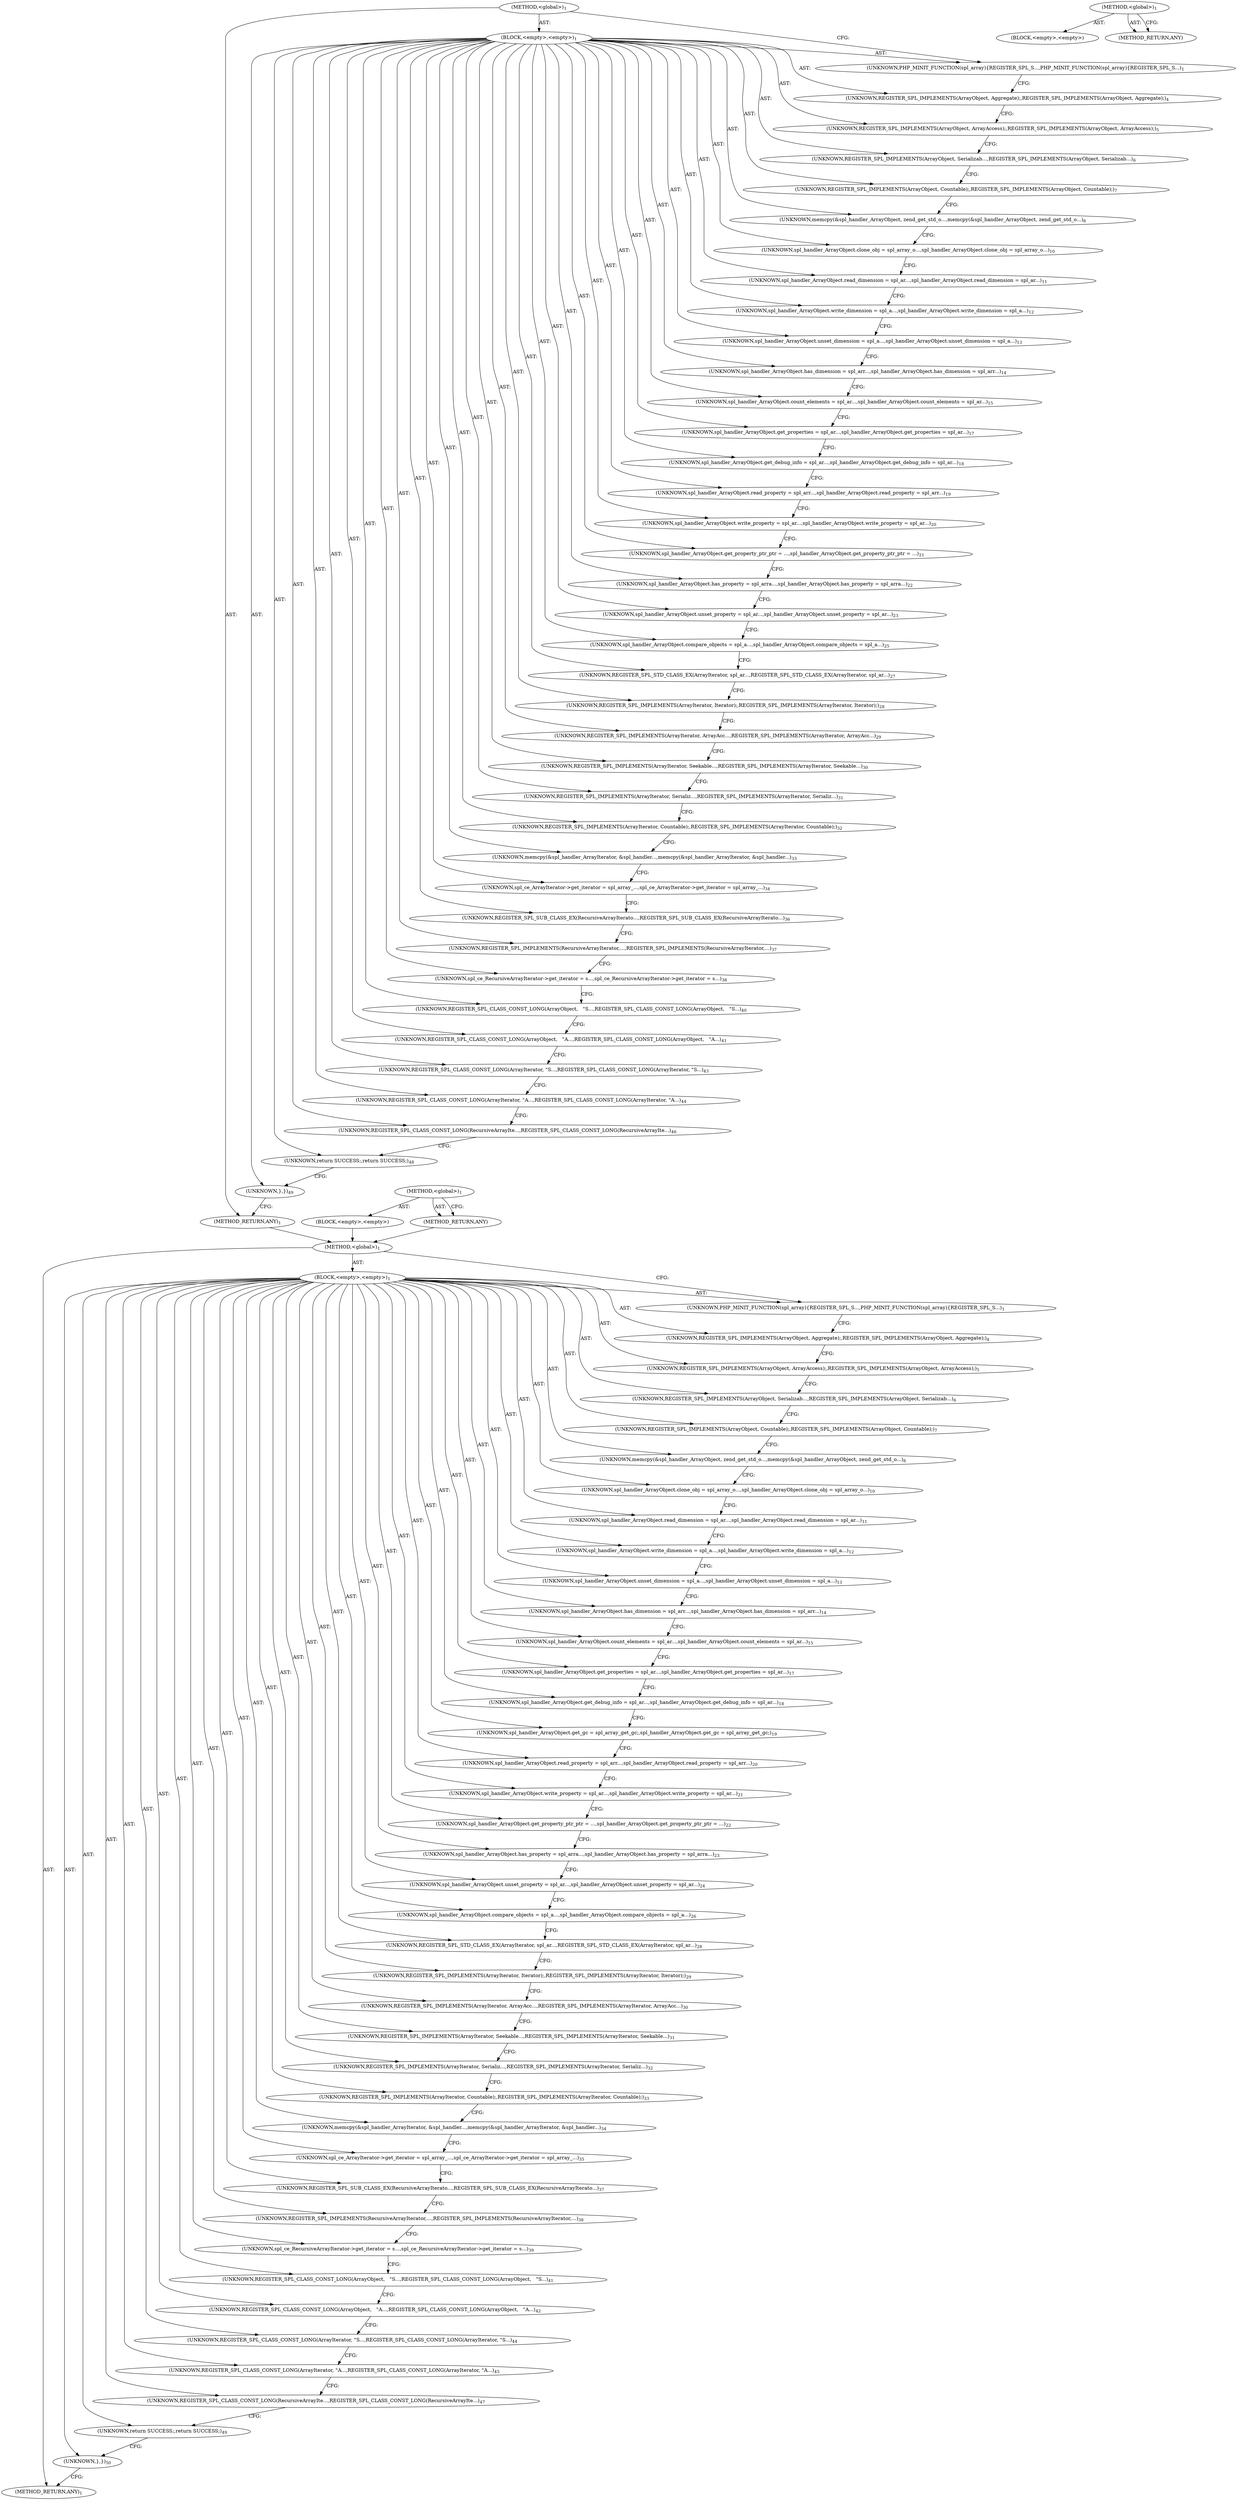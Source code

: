 digraph "&lt;global&gt;" {
vulnerable_6 [label=<(METHOD,&lt;global&gt;)<SUB>1</SUB>>];
vulnerable_7 [label=<(BLOCK,&lt;empty&gt;,&lt;empty&gt;)<SUB>1</SUB>>];
vulnerable_8 [label=<(UNKNOWN,PHP_MINIT_FUNCTION(spl_array)
{
	REGISTER_SPL_S...,PHP_MINIT_FUNCTION(spl_array)
{
	REGISTER_SPL_S...)<SUB>1</SUB>>];
vulnerable_9 [label=<(UNKNOWN,REGISTER_SPL_IMPLEMENTS(ArrayObject, Aggregate);,REGISTER_SPL_IMPLEMENTS(ArrayObject, Aggregate);)<SUB>4</SUB>>];
vulnerable_10 [label=<(UNKNOWN,REGISTER_SPL_IMPLEMENTS(ArrayObject, ArrayAccess);,REGISTER_SPL_IMPLEMENTS(ArrayObject, ArrayAccess);)<SUB>5</SUB>>];
vulnerable_11 [label=<(UNKNOWN,REGISTER_SPL_IMPLEMENTS(ArrayObject, Serializab...,REGISTER_SPL_IMPLEMENTS(ArrayObject, Serializab...)<SUB>6</SUB>>];
vulnerable_12 [label=<(UNKNOWN,REGISTER_SPL_IMPLEMENTS(ArrayObject, Countable);,REGISTER_SPL_IMPLEMENTS(ArrayObject, Countable);)<SUB>7</SUB>>];
vulnerable_13 [label=<(UNKNOWN,memcpy(&amp;spl_handler_ArrayObject, zend_get_std_o...,memcpy(&amp;spl_handler_ArrayObject, zend_get_std_o...)<SUB>8</SUB>>];
vulnerable_14 [label=<(UNKNOWN,spl_handler_ArrayObject.clone_obj = spl_array_o...,spl_handler_ArrayObject.clone_obj = spl_array_o...)<SUB>10</SUB>>];
vulnerable_15 [label=<(UNKNOWN,spl_handler_ArrayObject.read_dimension = spl_ar...,spl_handler_ArrayObject.read_dimension = spl_ar...)<SUB>11</SUB>>];
vulnerable_16 [label=<(UNKNOWN,spl_handler_ArrayObject.write_dimension = spl_a...,spl_handler_ArrayObject.write_dimension = spl_a...)<SUB>12</SUB>>];
vulnerable_17 [label=<(UNKNOWN,spl_handler_ArrayObject.unset_dimension = spl_a...,spl_handler_ArrayObject.unset_dimension = spl_a...)<SUB>13</SUB>>];
vulnerable_18 [label=<(UNKNOWN,spl_handler_ArrayObject.has_dimension = spl_arr...,spl_handler_ArrayObject.has_dimension = spl_arr...)<SUB>14</SUB>>];
vulnerable_19 [label=<(UNKNOWN,spl_handler_ArrayObject.count_elements = spl_ar...,spl_handler_ArrayObject.count_elements = spl_ar...)<SUB>15</SUB>>];
vulnerable_20 [label=<(UNKNOWN,spl_handler_ArrayObject.get_properties = spl_ar...,spl_handler_ArrayObject.get_properties = spl_ar...)<SUB>17</SUB>>];
vulnerable_21 [label=<(UNKNOWN,spl_handler_ArrayObject.get_debug_info = spl_ar...,spl_handler_ArrayObject.get_debug_info = spl_ar...)<SUB>18</SUB>>];
vulnerable_22 [label=<(UNKNOWN,spl_handler_ArrayObject.read_property = spl_arr...,spl_handler_ArrayObject.read_property = spl_arr...)<SUB>19</SUB>>];
vulnerable_23 [label=<(UNKNOWN,spl_handler_ArrayObject.write_property = spl_ar...,spl_handler_ArrayObject.write_property = spl_ar...)<SUB>20</SUB>>];
vulnerable_24 [label=<(UNKNOWN,spl_handler_ArrayObject.get_property_ptr_ptr = ...,spl_handler_ArrayObject.get_property_ptr_ptr = ...)<SUB>21</SUB>>];
vulnerable_25 [label=<(UNKNOWN,spl_handler_ArrayObject.has_property = spl_arra...,spl_handler_ArrayObject.has_property = spl_arra...)<SUB>22</SUB>>];
vulnerable_26 [label=<(UNKNOWN,spl_handler_ArrayObject.unset_property = spl_ar...,spl_handler_ArrayObject.unset_property = spl_ar...)<SUB>23</SUB>>];
vulnerable_27 [label=<(UNKNOWN,spl_handler_ArrayObject.compare_objects = spl_a...,spl_handler_ArrayObject.compare_objects = spl_a...)<SUB>25</SUB>>];
vulnerable_28 [label=<(UNKNOWN,REGISTER_SPL_STD_CLASS_EX(ArrayIterator, spl_ar...,REGISTER_SPL_STD_CLASS_EX(ArrayIterator, spl_ar...)<SUB>27</SUB>>];
vulnerable_29 [label=<(UNKNOWN,REGISTER_SPL_IMPLEMENTS(ArrayIterator, Iterator);,REGISTER_SPL_IMPLEMENTS(ArrayIterator, Iterator);)<SUB>28</SUB>>];
vulnerable_30 [label=<(UNKNOWN,REGISTER_SPL_IMPLEMENTS(ArrayIterator, ArrayAcc...,REGISTER_SPL_IMPLEMENTS(ArrayIterator, ArrayAcc...)<SUB>29</SUB>>];
vulnerable_31 [label=<(UNKNOWN,REGISTER_SPL_IMPLEMENTS(ArrayIterator, Seekable...,REGISTER_SPL_IMPLEMENTS(ArrayIterator, Seekable...)<SUB>30</SUB>>];
vulnerable_32 [label=<(UNKNOWN,REGISTER_SPL_IMPLEMENTS(ArrayIterator, Serializ...,REGISTER_SPL_IMPLEMENTS(ArrayIterator, Serializ...)<SUB>31</SUB>>];
vulnerable_33 [label=<(UNKNOWN,REGISTER_SPL_IMPLEMENTS(ArrayIterator, Countable);,REGISTER_SPL_IMPLEMENTS(ArrayIterator, Countable);)<SUB>32</SUB>>];
vulnerable_34 [label=<(UNKNOWN,memcpy(&amp;spl_handler_ArrayIterator, &amp;spl_handler...,memcpy(&amp;spl_handler_ArrayIterator, &amp;spl_handler...)<SUB>33</SUB>>];
vulnerable_35 [label=<(UNKNOWN,spl_ce_ArrayIterator-&gt;get_iterator = spl_array_...,spl_ce_ArrayIterator-&gt;get_iterator = spl_array_...)<SUB>34</SUB>>];
vulnerable_36 [label=<(UNKNOWN,REGISTER_SPL_SUB_CLASS_EX(RecursiveArrayIterato...,REGISTER_SPL_SUB_CLASS_EX(RecursiveArrayIterato...)<SUB>36</SUB>>];
vulnerable_37 [label=<(UNKNOWN,REGISTER_SPL_IMPLEMENTS(RecursiveArrayIterator,...,REGISTER_SPL_IMPLEMENTS(RecursiveArrayIterator,...)<SUB>37</SUB>>];
vulnerable_38 [label=<(UNKNOWN,spl_ce_RecursiveArrayIterator-&gt;get_iterator = s...,spl_ce_RecursiveArrayIterator-&gt;get_iterator = s...)<SUB>38</SUB>>];
vulnerable_39 [label=<(UNKNOWN,REGISTER_SPL_CLASS_CONST_LONG(ArrayObject,   &quot;S...,REGISTER_SPL_CLASS_CONST_LONG(ArrayObject,   &quot;S...)<SUB>40</SUB>>];
vulnerable_40 [label=<(UNKNOWN,REGISTER_SPL_CLASS_CONST_LONG(ArrayObject,   &quot;A...,REGISTER_SPL_CLASS_CONST_LONG(ArrayObject,   &quot;A...)<SUB>41</SUB>>];
vulnerable_41 [label=<(UNKNOWN,REGISTER_SPL_CLASS_CONST_LONG(ArrayIterator, &quot;S...,REGISTER_SPL_CLASS_CONST_LONG(ArrayIterator, &quot;S...)<SUB>43</SUB>>];
vulnerable_42 [label=<(UNKNOWN,REGISTER_SPL_CLASS_CONST_LONG(ArrayIterator, &quot;A...,REGISTER_SPL_CLASS_CONST_LONG(ArrayIterator, &quot;A...)<SUB>44</SUB>>];
vulnerable_43 [label=<(UNKNOWN,REGISTER_SPL_CLASS_CONST_LONG(RecursiveArrayIte...,REGISTER_SPL_CLASS_CONST_LONG(RecursiveArrayIte...)<SUB>46</SUB>>];
vulnerable_44 [label=<(UNKNOWN,return SUCCESS;,return SUCCESS;)<SUB>48</SUB>>];
vulnerable_45 [label=<(UNKNOWN,},})<SUB>49</SUB>>];
vulnerable_46 [label=<(METHOD_RETURN,ANY)<SUB>1</SUB>>];
vulnerable_51 [label=<(METHOD,&lt;global&gt;)<SUB>1</SUB>>];
vulnerable_52 [label=<(BLOCK,&lt;empty&gt;,&lt;empty&gt;)>];
vulnerable_53 [label=<(METHOD_RETURN,ANY)>];
fixed_6 [label=<(METHOD,&lt;global&gt;)<SUB>1</SUB>>];
fixed_7 [label=<(BLOCK,&lt;empty&gt;,&lt;empty&gt;)<SUB>1</SUB>>];
fixed_8 [label=<(UNKNOWN,PHP_MINIT_FUNCTION(spl_array)
{
	REGISTER_SPL_S...,PHP_MINIT_FUNCTION(spl_array)
{
	REGISTER_SPL_S...)<SUB>1</SUB>>];
fixed_9 [label=<(UNKNOWN,REGISTER_SPL_IMPLEMENTS(ArrayObject, Aggregate);,REGISTER_SPL_IMPLEMENTS(ArrayObject, Aggregate);)<SUB>4</SUB>>];
fixed_10 [label=<(UNKNOWN,REGISTER_SPL_IMPLEMENTS(ArrayObject, ArrayAccess);,REGISTER_SPL_IMPLEMENTS(ArrayObject, ArrayAccess);)<SUB>5</SUB>>];
fixed_11 [label=<(UNKNOWN,REGISTER_SPL_IMPLEMENTS(ArrayObject, Serializab...,REGISTER_SPL_IMPLEMENTS(ArrayObject, Serializab...)<SUB>6</SUB>>];
fixed_12 [label=<(UNKNOWN,REGISTER_SPL_IMPLEMENTS(ArrayObject, Countable);,REGISTER_SPL_IMPLEMENTS(ArrayObject, Countable);)<SUB>7</SUB>>];
fixed_13 [label=<(UNKNOWN,memcpy(&amp;spl_handler_ArrayObject, zend_get_std_o...,memcpy(&amp;spl_handler_ArrayObject, zend_get_std_o...)<SUB>8</SUB>>];
fixed_14 [label=<(UNKNOWN,spl_handler_ArrayObject.clone_obj = spl_array_o...,spl_handler_ArrayObject.clone_obj = spl_array_o...)<SUB>10</SUB>>];
fixed_15 [label=<(UNKNOWN,spl_handler_ArrayObject.read_dimension = spl_ar...,spl_handler_ArrayObject.read_dimension = spl_ar...)<SUB>11</SUB>>];
fixed_16 [label=<(UNKNOWN,spl_handler_ArrayObject.write_dimension = spl_a...,spl_handler_ArrayObject.write_dimension = spl_a...)<SUB>12</SUB>>];
fixed_17 [label=<(UNKNOWN,spl_handler_ArrayObject.unset_dimension = spl_a...,spl_handler_ArrayObject.unset_dimension = spl_a...)<SUB>13</SUB>>];
fixed_18 [label=<(UNKNOWN,spl_handler_ArrayObject.has_dimension = spl_arr...,spl_handler_ArrayObject.has_dimension = spl_arr...)<SUB>14</SUB>>];
fixed_19 [label=<(UNKNOWN,spl_handler_ArrayObject.count_elements = spl_ar...,spl_handler_ArrayObject.count_elements = spl_ar...)<SUB>15</SUB>>];
fixed_20 [label=<(UNKNOWN,spl_handler_ArrayObject.get_properties = spl_ar...,spl_handler_ArrayObject.get_properties = spl_ar...)<SUB>17</SUB>>];
fixed_21 [label=<(UNKNOWN,spl_handler_ArrayObject.get_debug_info = spl_ar...,spl_handler_ArrayObject.get_debug_info = spl_ar...)<SUB>18</SUB>>];
fixed_22 [label=<(UNKNOWN,spl_handler_ArrayObject.get_gc = spl_array_get_gc;,spl_handler_ArrayObject.get_gc = spl_array_get_gc;)<SUB>19</SUB>>];
fixed_23 [label=<(UNKNOWN,spl_handler_ArrayObject.read_property = spl_arr...,spl_handler_ArrayObject.read_property = spl_arr...)<SUB>20</SUB>>];
fixed_24 [label=<(UNKNOWN,spl_handler_ArrayObject.write_property = spl_ar...,spl_handler_ArrayObject.write_property = spl_ar...)<SUB>21</SUB>>];
fixed_25 [label=<(UNKNOWN,spl_handler_ArrayObject.get_property_ptr_ptr = ...,spl_handler_ArrayObject.get_property_ptr_ptr = ...)<SUB>22</SUB>>];
fixed_26 [label=<(UNKNOWN,spl_handler_ArrayObject.has_property = spl_arra...,spl_handler_ArrayObject.has_property = spl_arra...)<SUB>23</SUB>>];
fixed_27 [label=<(UNKNOWN,spl_handler_ArrayObject.unset_property = spl_ar...,spl_handler_ArrayObject.unset_property = spl_ar...)<SUB>24</SUB>>];
fixed_28 [label=<(UNKNOWN,spl_handler_ArrayObject.compare_objects = spl_a...,spl_handler_ArrayObject.compare_objects = spl_a...)<SUB>26</SUB>>];
fixed_29 [label=<(UNKNOWN,REGISTER_SPL_STD_CLASS_EX(ArrayIterator, spl_ar...,REGISTER_SPL_STD_CLASS_EX(ArrayIterator, spl_ar...)<SUB>28</SUB>>];
fixed_30 [label=<(UNKNOWN,REGISTER_SPL_IMPLEMENTS(ArrayIterator, Iterator);,REGISTER_SPL_IMPLEMENTS(ArrayIterator, Iterator);)<SUB>29</SUB>>];
fixed_31 [label=<(UNKNOWN,REGISTER_SPL_IMPLEMENTS(ArrayIterator, ArrayAcc...,REGISTER_SPL_IMPLEMENTS(ArrayIterator, ArrayAcc...)<SUB>30</SUB>>];
fixed_32 [label=<(UNKNOWN,REGISTER_SPL_IMPLEMENTS(ArrayIterator, Seekable...,REGISTER_SPL_IMPLEMENTS(ArrayIterator, Seekable...)<SUB>31</SUB>>];
fixed_33 [label=<(UNKNOWN,REGISTER_SPL_IMPLEMENTS(ArrayIterator, Serializ...,REGISTER_SPL_IMPLEMENTS(ArrayIterator, Serializ...)<SUB>32</SUB>>];
fixed_34 [label=<(UNKNOWN,REGISTER_SPL_IMPLEMENTS(ArrayIterator, Countable);,REGISTER_SPL_IMPLEMENTS(ArrayIterator, Countable);)<SUB>33</SUB>>];
fixed_35 [label=<(UNKNOWN,memcpy(&amp;spl_handler_ArrayIterator, &amp;spl_handler...,memcpy(&amp;spl_handler_ArrayIterator, &amp;spl_handler...)<SUB>34</SUB>>];
fixed_36 [label=<(UNKNOWN,spl_ce_ArrayIterator-&gt;get_iterator = spl_array_...,spl_ce_ArrayIterator-&gt;get_iterator = spl_array_...)<SUB>35</SUB>>];
fixed_37 [label=<(UNKNOWN,REGISTER_SPL_SUB_CLASS_EX(RecursiveArrayIterato...,REGISTER_SPL_SUB_CLASS_EX(RecursiveArrayIterato...)<SUB>37</SUB>>];
fixed_38 [label=<(UNKNOWN,REGISTER_SPL_IMPLEMENTS(RecursiveArrayIterator,...,REGISTER_SPL_IMPLEMENTS(RecursiveArrayIterator,...)<SUB>38</SUB>>];
fixed_39 [label=<(UNKNOWN,spl_ce_RecursiveArrayIterator-&gt;get_iterator = s...,spl_ce_RecursiveArrayIterator-&gt;get_iterator = s...)<SUB>39</SUB>>];
fixed_40 [label=<(UNKNOWN,REGISTER_SPL_CLASS_CONST_LONG(ArrayObject,   &quot;S...,REGISTER_SPL_CLASS_CONST_LONG(ArrayObject,   &quot;S...)<SUB>41</SUB>>];
fixed_41 [label=<(UNKNOWN,REGISTER_SPL_CLASS_CONST_LONG(ArrayObject,   &quot;A...,REGISTER_SPL_CLASS_CONST_LONG(ArrayObject,   &quot;A...)<SUB>42</SUB>>];
fixed_42 [label=<(UNKNOWN,REGISTER_SPL_CLASS_CONST_LONG(ArrayIterator, &quot;S...,REGISTER_SPL_CLASS_CONST_LONG(ArrayIterator, &quot;S...)<SUB>44</SUB>>];
fixed_43 [label=<(UNKNOWN,REGISTER_SPL_CLASS_CONST_LONG(ArrayIterator, &quot;A...,REGISTER_SPL_CLASS_CONST_LONG(ArrayIterator, &quot;A...)<SUB>45</SUB>>];
fixed_44 [label=<(UNKNOWN,REGISTER_SPL_CLASS_CONST_LONG(RecursiveArrayIte...,REGISTER_SPL_CLASS_CONST_LONG(RecursiveArrayIte...)<SUB>47</SUB>>];
fixed_45 [label=<(UNKNOWN,return SUCCESS;,return SUCCESS;)<SUB>49</SUB>>];
fixed_46 [label=<(UNKNOWN,},})<SUB>50</SUB>>];
fixed_47 [label=<(METHOD_RETURN,ANY)<SUB>1</SUB>>];
fixed_52 [label=<(METHOD,&lt;global&gt;)<SUB>1</SUB>>];
fixed_53 [label=<(BLOCK,&lt;empty&gt;,&lt;empty&gt;)>];
fixed_54 [label=<(METHOD_RETURN,ANY)>];
vulnerable_6 -> vulnerable_7  [key=0, label="AST: "];
vulnerable_6 -> vulnerable_46  [key=0, label="AST: "];
vulnerable_6 -> vulnerable_8  [key=0, label="CFG: "];
vulnerable_7 -> vulnerable_8  [key=0, label="AST: "];
vulnerable_7 -> vulnerable_9  [key=0, label="AST: "];
vulnerable_7 -> vulnerable_10  [key=0, label="AST: "];
vulnerable_7 -> vulnerable_11  [key=0, label="AST: "];
vulnerable_7 -> vulnerable_12  [key=0, label="AST: "];
vulnerable_7 -> vulnerable_13  [key=0, label="AST: "];
vulnerable_7 -> vulnerable_14  [key=0, label="AST: "];
vulnerable_7 -> vulnerable_15  [key=0, label="AST: "];
vulnerable_7 -> vulnerable_16  [key=0, label="AST: "];
vulnerable_7 -> vulnerable_17  [key=0, label="AST: "];
vulnerable_7 -> vulnerable_18  [key=0, label="AST: "];
vulnerable_7 -> vulnerable_19  [key=0, label="AST: "];
vulnerable_7 -> vulnerable_20  [key=0, label="AST: "];
vulnerable_7 -> vulnerable_21  [key=0, label="AST: "];
vulnerable_7 -> vulnerable_22  [key=0, label="AST: "];
vulnerable_7 -> vulnerable_23  [key=0, label="AST: "];
vulnerable_7 -> vulnerable_24  [key=0, label="AST: "];
vulnerable_7 -> vulnerable_25  [key=0, label="AST: "];
vulnerable_7 -> vulnerable_26  [key=0, label="AST: "];
vulnerable_7 -> vulnerable_27  [key=0, label="AST: "];
vulnerable_7 -> vulnerable_28  [key=0, label="AST: "];
vulnerable_7 -> vulnerable_29  [key=0, label="AST: "];
vulnerable_7 -> vulnerable_30  [key=0, label="AST: "];
vulnerable_7 -> vulnerable_31  [key=0, label="AST: "];
vulnerable_7 -> vulnerable_32  [key=0, label="AST: "];
vulnerable_7 -> vulnerable_33  [key=0, label="AST: "];
vulnerable_7 -> vulnerable_34  [key=0, label="AST: "];
vulnerable_7 -> vulnerable_35  [key=0, label="AST: "];
vulnerable_7 -> vulnerable_36  [key=0, label="AST: "];
vulnerable_7 -> vulnerable_37  [key=0, label="AST: "];
vulnerable_7 -> vulnerable_38  [key=0, label="AST: "];
vulnerable_7 -> vulnerable_39  [key=0, label="AST: "];
vulnerable_7 -> vulnerable_40  [key=0, label="AST: "];
vulnerable_7 -> vulnerable_41  [key=0, label="AST: "];
vulnerable_7 -> vulnerable_42  [key=0, label="AST: "];
vulnerable_7 -> vulnerable_43  [key=0, label="AST: "];
vulnerable_7 -> vulnerable_44  [key=0, label="AST: "];
vulnerable_7 -> vulnerable_45  [key=0, label="AST: "];
vulnerable_8 -> vulnerable_9  [key=0, label="CFG: "];
vulnerable_9 -> vulnerable_10  [key=0, label="CFG: "];
vulnerable_10 -> vulnerable_11  [key=0, label="CFG: "];
vulnerable_11 -> vulnerable_12  [key=0, label="CFG: "];
vulnerable_12 -> vulnerable_13  [key=0, label="CFG: "];
vulnerable_13 -> vulnerable_14  [key=0, label="CFG: "];
vulnerable_14 -> vulnerable_15  [key=0, label="CFG: "];
vulnerable_15 -> vulnerable_16  [key=0, label="CFG: "];
vulnerable_16 -> vulnerable_17  [key=0, label="CFG: "];
vulnerable_17 -> vulnerable_18  [key=0, label="CFG: "];
vulnerable_18 -> vulnerable_19  [key=0, label="CFG: "];
vulnerable_19 -> vulnerable_20  [key=0, label="CFG: "];
vulnerable_20 -> vulnerable_21  [key=0, label="CFG: "];
vulnerable_21 -> vulnerable_22  [key=0, label="CFG: "];
vulnerable_22 -> vulnerable_23  [key=0, label="CFG: "];
vulnerable_23 -> vulnerable_24  [key=0, label="CFG: "];
vulnerable_24 -> vulnerable_25  [key=0, label="CFG: "];
vulnerable_25 -> vulnerable_26  [key=0, label="CFG: "];
vulnerable_26 -> vulnerable_27  [key=0, label="CFG: "];
vulnerable_27 -> vulnerable_28  [key=0, label="CFG: "];
vulnerable_28 -> vulnerable_29  [key=0, label="CFG: "];
vulnerable_29 -> vulnerable_30  [key=0, label="CFG: "];
vulnerable_30 -> vulnerable_31  [key=0, label="CFG: "];
vulnerable_31 -> vulnerable_32  [key=0, label="CFG: "];
vulnerable_32 -> vulnerable_33  [key=0, label="CFG: "];
vulnerable_33 -> vulnerable_34  [key=0, label="CFG: "];
vulnerable_34 -> vulnerable_35  [key=0, label="CFG: "];
vulnerable_35 -> vulnerable_36  [key=0, label="CFG: "];
vulnerable_36 -> vulnerable_37  [key=0, label="CFG: "];
vulnerable_37 -> vulnerable_38  [key=0, label="CFG: "];
vulnerable_38 -> vulnerable_39  [key=0, label="CFG: "];
vulnerable_39 -> vulnerable_40  [key=0, label="CFG: "];
vulnerable_40 -> vulnerable_41  [key=0, label="CFG: "];
vulnerable_41 -> vulnerable_42  [key=0, label="CFG: "];
vulnerable_42 -> vulnerable_43  [key=0, label="CFG: "];
vulnerable_43 -> vulnerable_44  [key=0, label="CFG: "];
vulnerable_44 -> vulnerable_45  [key=0, label="CFG: "];
vulnerable_45 -> vulnerable_46  [key=0, label="CFG: "];
vulnerable_46 -> fixed_6  [key=0];
vulnerable_51 -> vulnerable_52  [key=0, label="AST: "];
vulnerable_51 -> vulnerable_53  [key=0, label="AST: "];
vulnerable_51 -> vulnerable_53  [key=1, label="CFG: "];
vulnerable_52 -> fixed_6  [key=0];
vulnerable_53 -> fixed_6  [key=0];
fixed_6 -> fixed_7  [key=0, label="AST: "];
fixed_6 -> fixed_47  [key=0, label="AST: "];
fixed_6 -> fixed_8  [key=0, label="CFG: "];
fixed_7 -> fixed_8  [key=0, label="AST: "];
fixed_7 -> fixed_9  [key=0, label="AST: "];
fixed_7 -> fixed_10  [key=0, label="AST: "];
fixed_7 -> fixed_11  [key=0, label="AST: "];
fixed_7 -> fixed_12  [key=0, label="AST: "];
fixed_7 -> fixed_13  [key=0, label="AST: "];
fixed_7 -> fixed_14  [key=0, label="AST: "];
fixed_7 -> fixed_15  [key=0, label="AST: "];
fixed_7 -> fixed_16  [key=0, label="AST: "];
fixed_7 -> fixed_17  [key=0, label="AST: "];
fixed_7 -> fixed_18  [key=0, label="AST: "];
fixed_7 -> fixed_19  [key=0, label="AST: "];
fixed_7 -> fixed_20  [key=0, label="AST: "];
fixed_7 -> fixed_21  [key=0, label="AST: "];
fixed_7 -> fixed_22  [key=0, label="AST: "];
fixed_7 -> fixed_23  [key=0, label="AST: "];
fixed_7 -> fixed_24  [key=0, label="AST: "];
fixed_7 -> fixed_25  [key=0, label="AST: "];
fixed_7 -> fixed_26  [key=0, label="AST: "];
fixed_7 -> fixed_27  [key=0, label="AST: "];
fixed_7 -> fixed_28  [key=0, label="AST: "];
fixed_7 -> fixed_29  [key=0, label="AST: "];
fixed_7 -> fixed_30  [key=0, label="AST: "];
fixed_7 -> fixed_31  [key=0, label="AST: "];
fixed_7 -> fixed_32  [key=0, label="AST: "];
fixed_7 -> fixed_33  [key=0, label="AST: "];
fixed_7 -> fixed_34  [key=0, label="AST: "];
fixed_7 -> fixed_35  [key=0, label="AST: "];
fixed_7 -> fixed_36  [key=0, label="AST: "];
fixed_7 -> fixed_37  [key=0, label="AST: "];
fixed_7 -> fixed_38  [key=0, label="AST: "];
fixed_7 -> fixed_39  [key=0, label="AST: "];
fixed_7 -> fixed_40  [key=0, label="AST: "];
fixed_7 -> fixed_41  [key=0, label="AST: "];
fixed_7 -> fixed_42  [key=0, label="AST: "];
fixed_7 -> fixed_43  [key=0, label="AST: "];
fixed_7 -> fixed_44  [key=0, label="AST: "];
fixed_7 -> fixed_45  [key=0, label="AST: "];
fixed_7 -> fixed_46  [key=0, label="AST: "];
fixed_8 -> fixed_9  [key=0, label="CFG: "];
fixed_9 -> fixed_10  [key=0, label="CFG: "];
fixed_10 -> fixed_11  [key=0, label="CFG: "];
fixed_11 -> fixed_12  [key=0, label="CFG: "];
fixed_12 -> fixed_13  [key=0, label="CFG: "];
fixed_13 -> fixed_14  [key=0, label="CFG: "];
fixed_14 -> fixed_15  [key=0, label="CFG: "];
fixed_15 -> fixed_16  [key=0, label="CFG: "];
fixed_16 -> fixed_17  [key=0, label="CFG: "];
fixed_17 -> fixed_18  [key=0, label="CFG: "];
fixed_18 -> fixed_19  [key=0, label="CFG: "];
fixed_19 -> fixed_20  [key=0, label="CFG: "];
fixed_20 -> fixed_21  [key=0, label="CFG: "];
fixed_21 -> fixed_22  [key=0, label="CFG: "];
fixed_22 -> fixed_23  [key=0, label="CFG: "];
fixed_23 -> fixed_24  [key=0, label="CFG: "];
fixed_24 -> fixed_25  [key=0, label="CFG: "];
fixed_25 -> fixed_26  [key=0, label="CFG: "];
fixed_26 -> fixed_27  [key=0, label="CFG: "];
fixed_27 -> fixed_28  [key=0, label="CFG: "];
fixed_28 -> fixed_29  [key=0, label="CFG: "];
fixed_29 -> fixed_30  [key=0, label="CFG: "];
fixed_30 -> fixed_31  [key=0, label="CFG: "];
fixed_31 -> fixed_32  [key=0, label="CFG: "];
fixed_32 -> fixed_33  [key=0, label="CFG: "];
fixed_33 -> fixed_34  [key=0, label="CFG: "];
fixed_34 -> fixed_35  [key=0, label="CFG: "];
fixed_35 -> fixed_36  [key=0, label="CFG: "];
fixed_36 -> fixed_37  [key=0, label="CFG: "];
fixed_37 -> fixed_38  [key=0, label="CFG: "];
fixed_38 -> fixed_39  [key=0, label="CFG: "];
fixed_39 -> fixed_40  [key=0, label="CFG: "];
fixed_40 -> fixed_41  [key=0, label="CFG: "];
fixed_41 -> fixed_42  [key=0, label="CFG: "];
fixed_42 -> fixed_43  [key=0, label="CFG: "];
fixed_43 -> fixed_44  [key=0, label="CFG: "];
fixed_44 -> fixed_45  [key=0, label="CFG: "];
fixed_45 -> fixed_46  [key=0, label="CFG: "];
fixed_46 -> fixed_47  [key=0, label="CFG: "];
fixed_52 -> fixed_53  [key=0, label="AST: "];
fixed_52 -> fixed_54  [key=0, label="AST: "];
fixed_52 -> fixed_54  [key=1, label="CFG: "];
}
